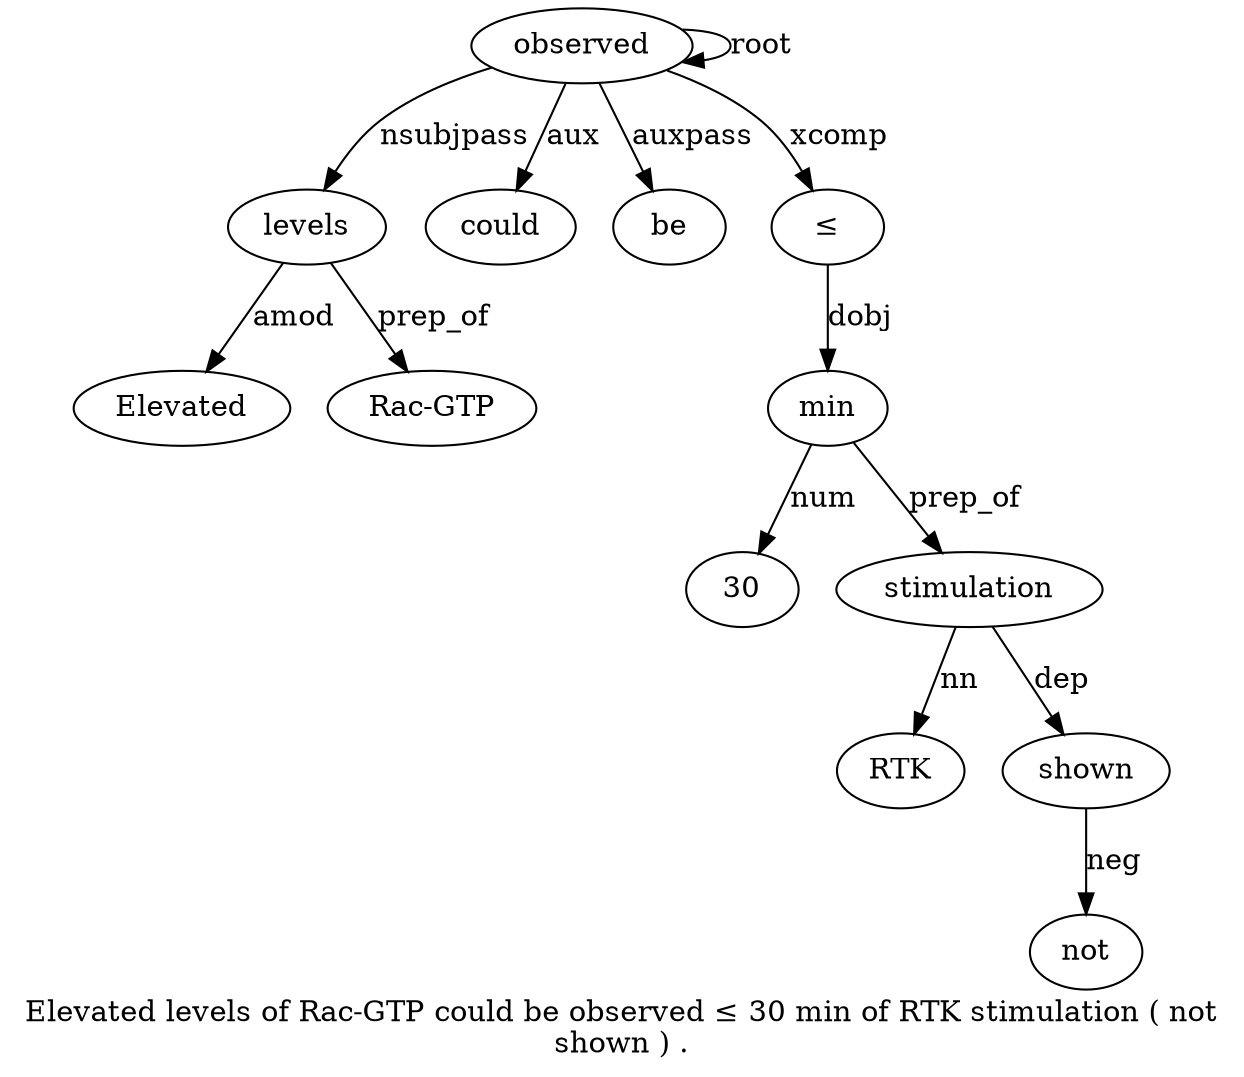 digraph "Elevated levels of Rac-GTP could be observed ≤ 30 min of RTK stimulation ( not shown ) ." {
label="Elevated levels of Rac-GTP could be observed ≤ 30 min of RTK stimulation ( not
shown ) .";
levels2 [style=filled, fillcolor=white, label=levels];
Elevated1 [style=filled, fillcolor=white, label=Elevated];
levels2 -> Elevated1  [label=amod];
observed7 [style=filled, fillcolor=white, label=observed];
observed7 -> levels2  [label=nsubjpass];
"Rac-GTP4" [style=filled, fillcolor=white, label="Rac-GTP"];
levels2 -> "Rac-GTP4"  [label=prep_of];
could5 [style=filled, fillcolor=white, label=could];
observed7 -> could5  [label=aux];
be6 [style=filled, fillcolor=white, label=be];
observed7 -> be6  [label=auxpass];
observed7 -> observed7  [label=root];
"≤8" [style=filled, fillcolor=white, label="≤"];
observed7 -> "≤8"  [label=xcomp];
min10 [style=filled, fillcolor=white, label=min];
309 [style=filled, fillcolor=white, label=30];
min10 -> 309  [label=num];
"≤8" -> min10  [label=dobj];
stimulation13 [style=filled, fillcolor=white, label=stimulation];
RTK12 [style=filled, fillcolor=white, label=RTK];
stimulation13 -> RTK12  [label=nn];
min10 -> stimulation13  [label=prep_of];
shown16 [style=filled, fillcolor=white, label=shown];
not15 [style=filled, fillcolor=white, label=not];
shown16 -> not15  [label=neg];
stimulation13 -> shown16  [label=dep];
}
